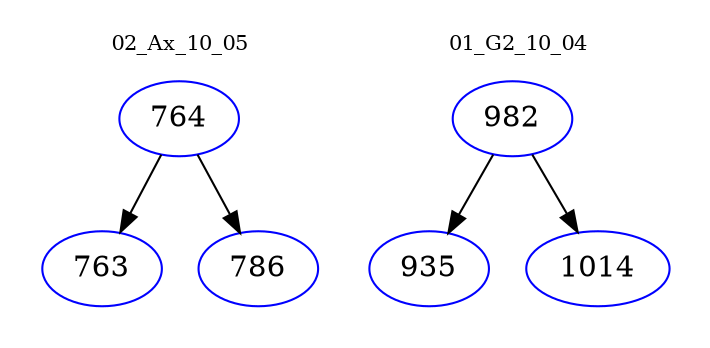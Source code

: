 digraph{
subgraph cluster_0 {
color = white
label = "02_Ax_10_05";
fontsize=10;
T0_764 [label="764", color="blue"]
T0_764 -> T0_763 [color="black"]
T0_763 [label="763", color="blue"]
T0_764 -> T0_786 [color="black"]
T0_786 [label="786", color="blue"]
}
subgraph cluster_1 {
color = white
label = "01_G2_10_04";
fontsize=10;
T1_982 [label="982", color="blue"]
T1_982 -> T1_935 [color="black"]
T1_935 [label="935", color="blue"]
T1_982 -> T1_1014 [color="black"]
T1_1014 [label="1014", color="blue"]
}
}
